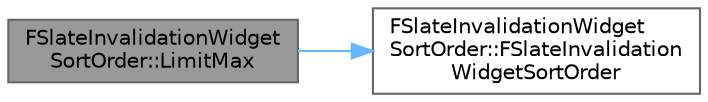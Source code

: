 digraph "FSlateInvalidationWidgetSortOrder::LimitMax"
{
 // INTERACTIVE_SVG=YES
 // LATEX_PDF_SIZE
  bgcolor="transparent";
  edge [fontname=Helvetica,fontsize=10,labelfontname=Helvetica,labelfontsize=10];
  node [fontname=Helvetica,fontsize=10,shape=box,height=0.2,width=0.4];
  rankdir="LR";
  Node1 [id="Node000001",label="FSlateInvalidationWidget\lSortOrder::LimitMax",height=0.2,width=0.4,color="gray40", fillcolor="grey60", style="filled", fontcolor="black",tooltip=" "];
  Node1 -> Node2 [id="edge1_Node000001_Node000002",color="steelblue1",style="solid",tooltip=" "];
  Node2 [id="Node000002",label="FSlateInvalidationWidget\lSortOrder::FSlateInvalidation\lWidgetSortOrder",height=0.2,width=0.4,color="grey40", fillcolor="white", style="filled",URL="$d0/df5/structFSlateInvalidationWidgetSortOrder.html#ac1dbb35ca3f16e1c472a1fa7a4cd7c16",tooltip=" "];
}
